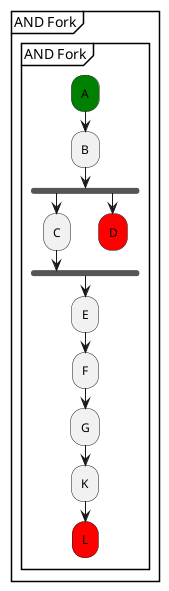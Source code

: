 /'

Tutorial - And Fork Topology
  
'/

@startuml 
partition "AND Fork" {
group "AND Fork"
      #green:A;
      :B;
  fork
      :C;
  fork again
      #red:D;
      detach
  end fork    
      :E;
      :F;
      :G;
      :K;
      #red:L;
      detach
end group
}      
@enduml
